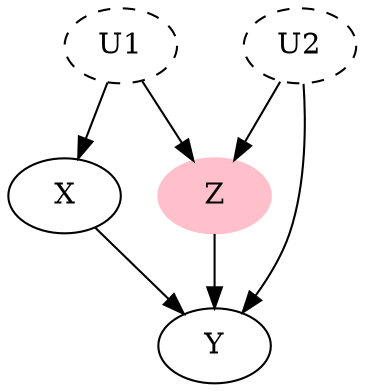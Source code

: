 digraph G7up {
    X->Y;
    U1->X,Z;
    U2->Y,Z;
    Z->Y;
    Z[color=pink,style=filled];
    U1[style=dashed];
    U2[style=dashed];
}
